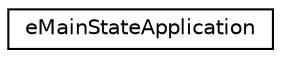 digraph "Graphical Class Hierarchy"
{
 // LATEX_PDF_SIZE
  edge [fontname="Helvetica",fontsize="10",labelfontname="Helvetica",labelfontsize="10"];
  node [fontname="Helvetica",fontsize="10",shape=record];
  rankdir="LR";
  Node0 [label="eMainStateApplication",height=0.2,width=0.4,color="black", fillcolor="white", style="filled",URL="$structe_main_state_application.html",tooltip="structure of the main application states"];
}
